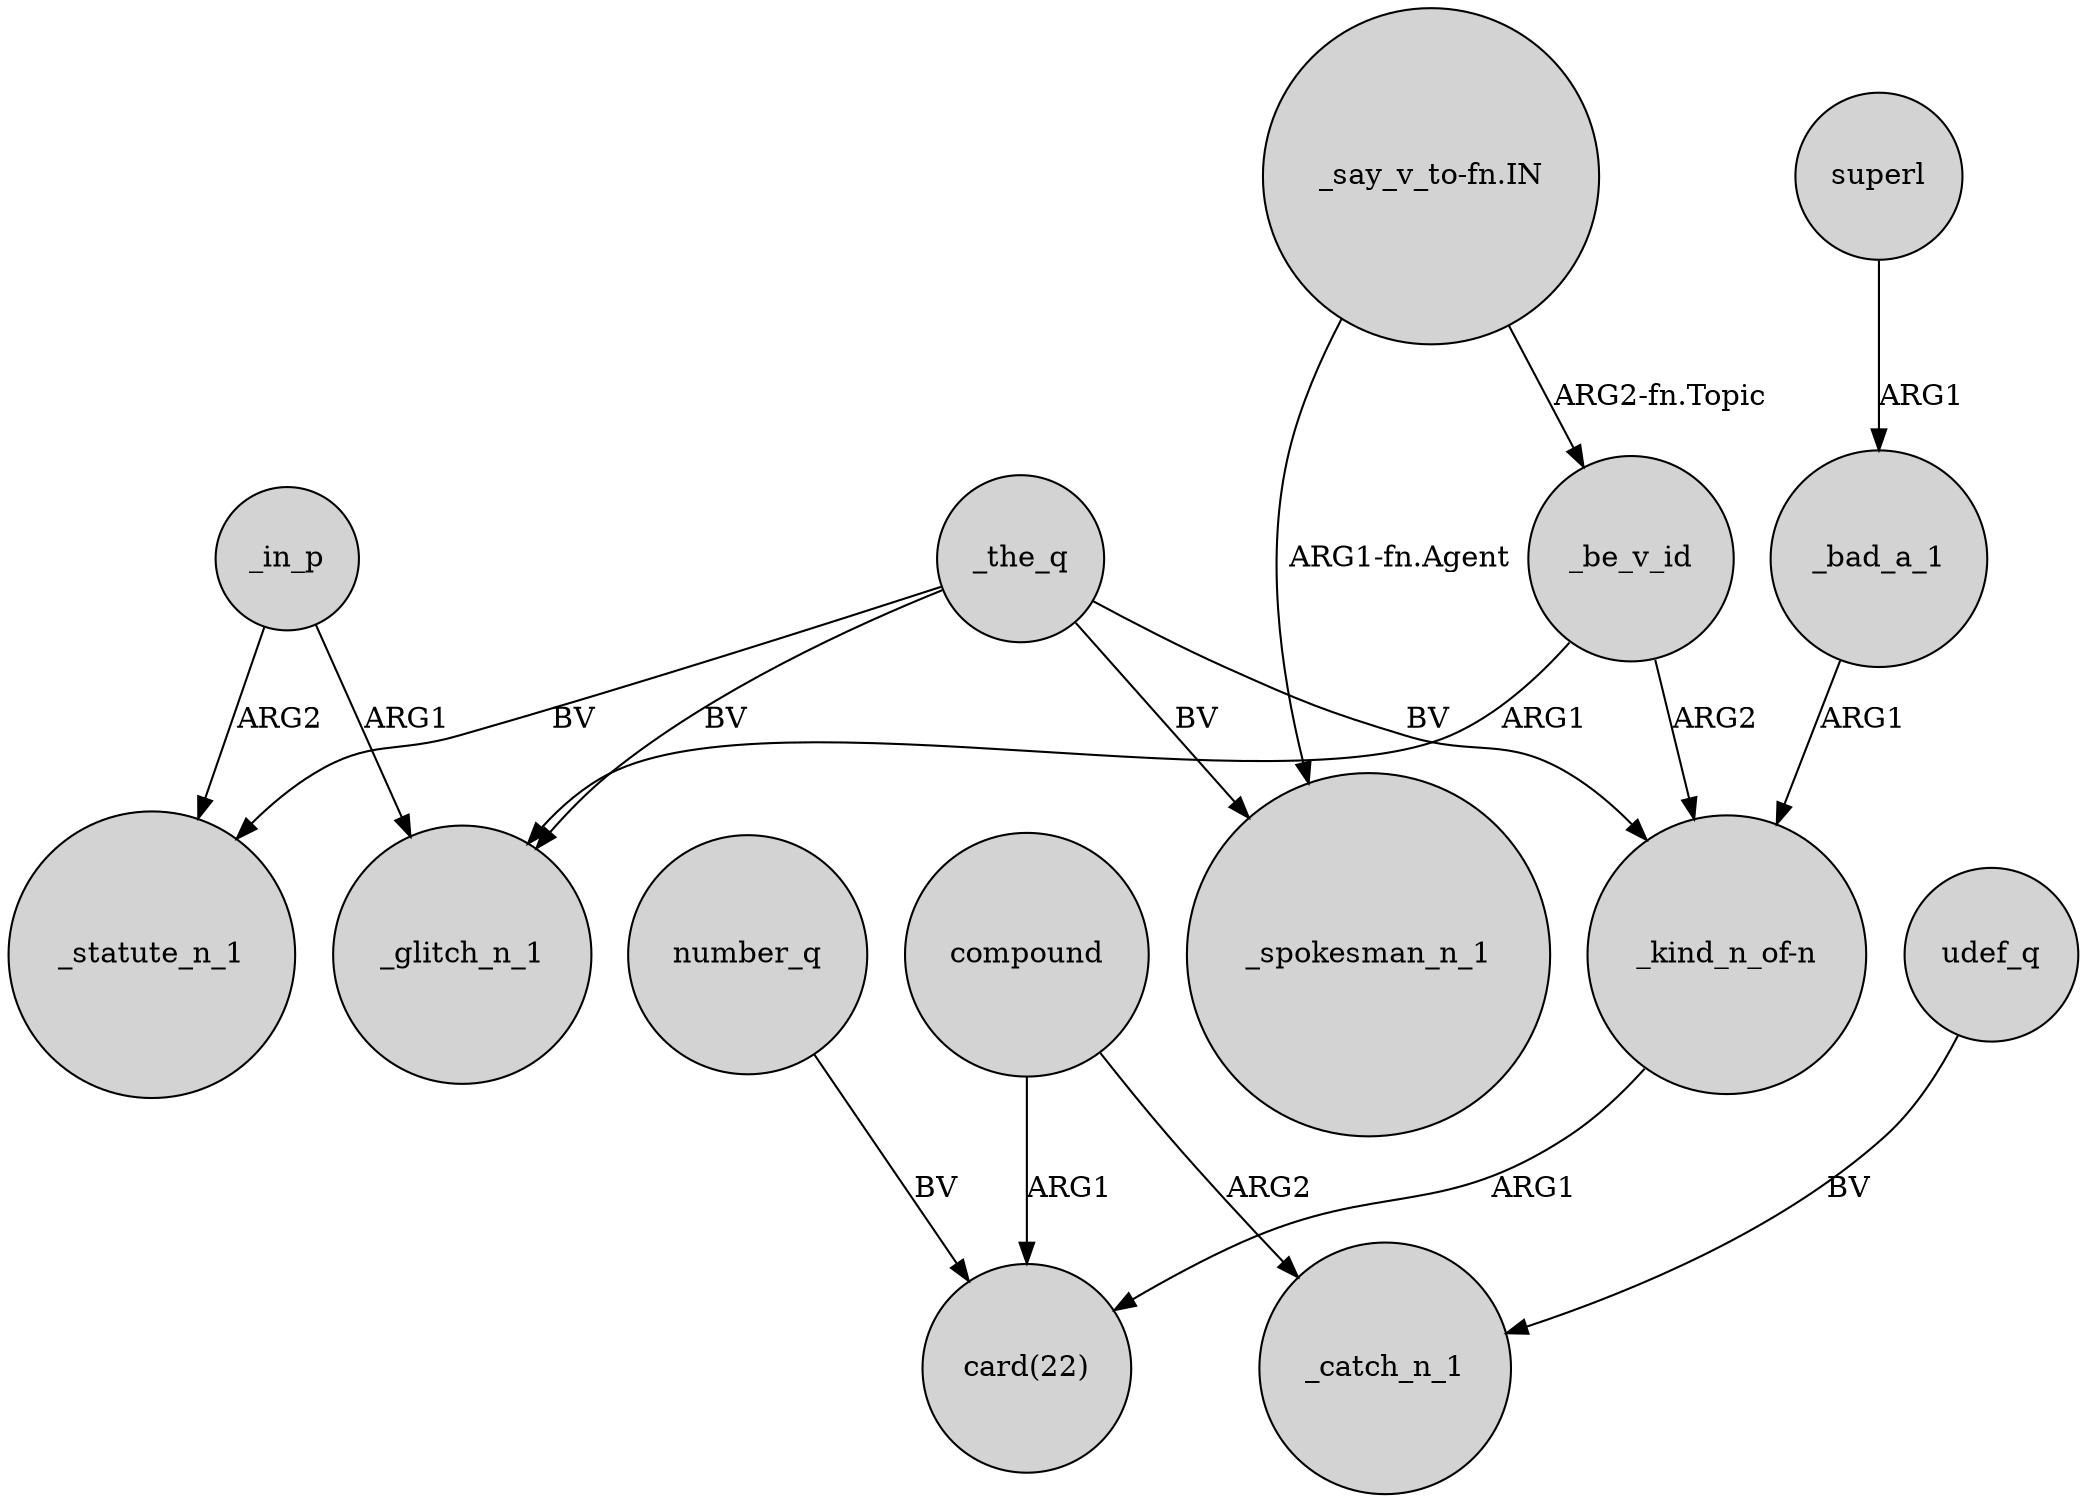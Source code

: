 digraph {
	node [shape=circle style=filled]
	_be_v_id -> _glitch_n_1 [label=ARG1]
	_be_v_id -> "_kind_n_of-n" [label=ARG2]
	number_q -> "card(22)" [label=BV]
	_the_q -> _statute_n_1 [label=BV]
	"_kind_n_of-n" -> "card(22)" [label=ARG1]
	_in_p -> _glitch_n_1 [label=ARG1]
	_the_q -> _spokesman_n_1 [label=BV]
	_the_q -> _glitch_n_1 [label=BV]
	_bad_a_1 -> "_kind_n_of-n" [label=ARG1]
	compound -> "card(22)" [label=ARG1]
	udef_q -> _catch_n_1 [label=BV]
	_in_p -> _statute_n_1 [label=ARG2]
	superl -> _bad_a_1 [label=ARG1]
	compound -> _catch_n_1 [label=ARG2]
	"_say_v_to-fn.IN" -> _be_v_id [label="ARG2-fn.Topic"]
	"_say_v_to-fn.IN" -> _spokesman_n_1 [label="ARG1-fn.Agent"]
	_the_q -> "_kind_n_of-n" [label=BV]
}
